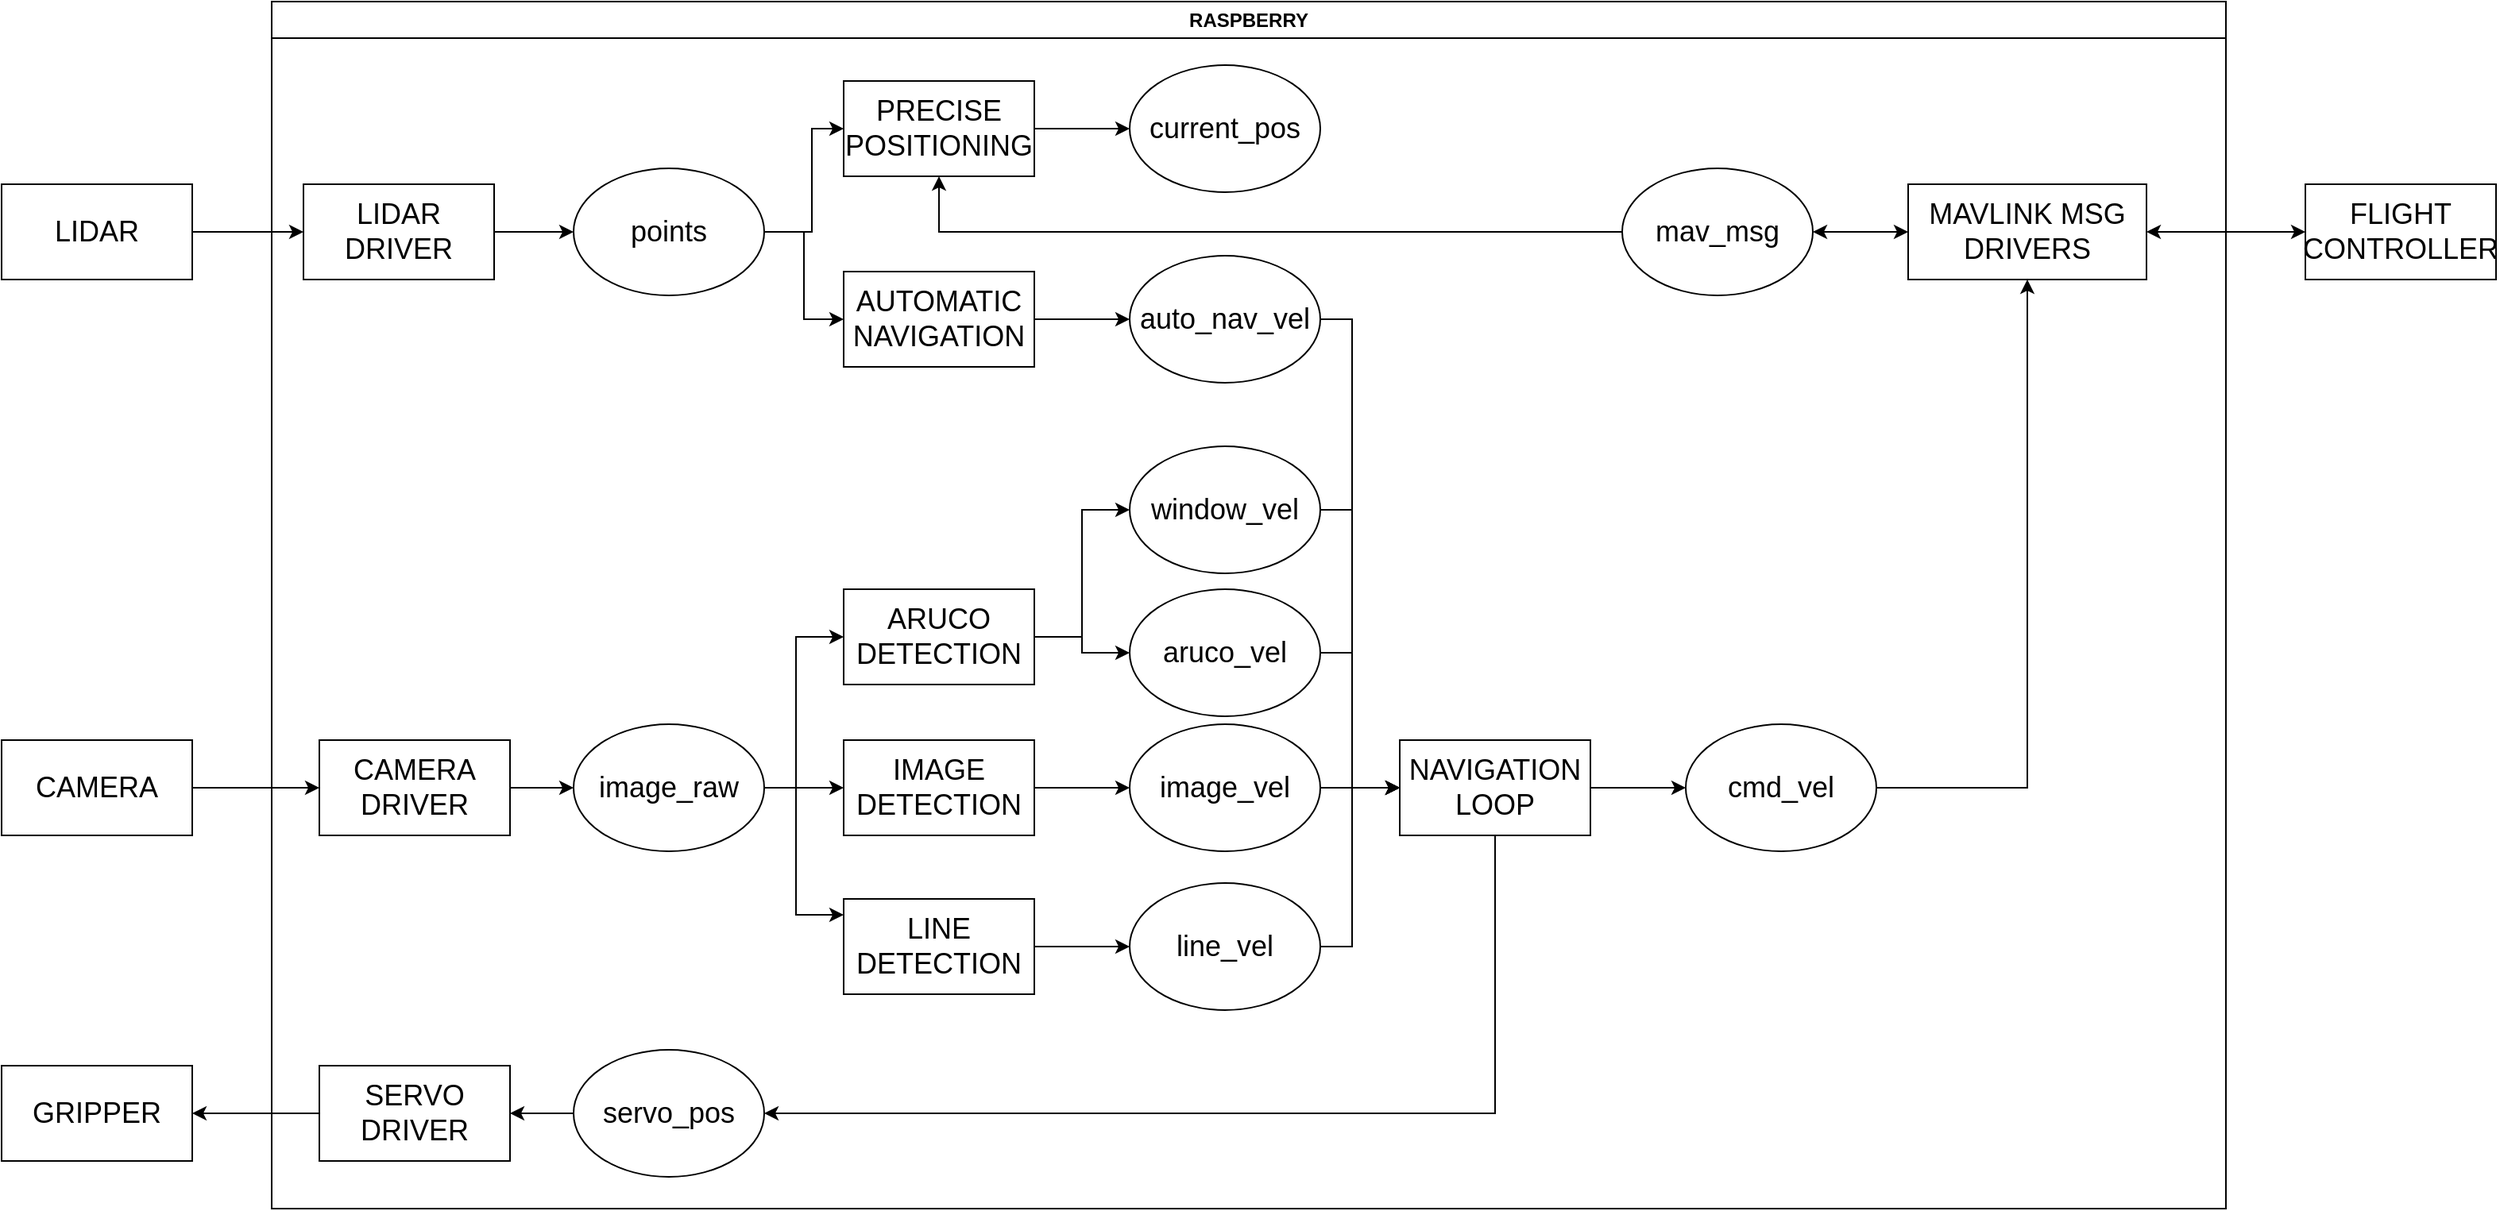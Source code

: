 <mxfile version="25.0.1">
  <diagram id="kgpKYQtTHZ0yAKxKKP6v" name="Page-1">
    <mxGraphModel dx="2476" dy="1271" grid="1" gridSize="10" guides="1" tooltips="1" connect="1" arrows="1" fold="1" page="1" pageScale="1" pageWidth="850" pageHeight="1100" math="0" shadow="0">
      <root>
        <mxCell id="0" />
        <mxCell id="1" parent="0" />
        <mxCell id="o6VZL_QBVWnj5fEu_uwG-7" value="RASPBERRY" style="swimlane;whiteSpace=wrap;html=1;movable=1;resizable=1;rotatable=1;deletable=1;editable=1;locked=0;connectable=1;" parent="1" vertex="1">
          <mxGeometry x="250" y="60" width="1230" height="760" as="geometry" />
        </mxCell>
        <mxCell id="o6VZL_QBVWnj5fEu_uwG-21" style="edgeStyle=orthogonalEdgeStyle;rounded=0;orthogonalLoop=1;jettySize=auto;html=1;" parent="o6VZL_QBVWnj5fEu_uwG-7" source="o6VZL_QBVWnj5fEu_uwG-8" target="o6VZL_QBVWnj5fEu_uwG-15" edge="1">
          <mxGeometry relative="1" as="geometry" />
        </mxCell>
        <mxCell id="o6VZL_QBVWnj5fEu_uwG-8" value="LIDAR DRIVER" style="rounded=0;whiteSpace=wrap;html=1;fontSize=18;" parent="o6VZL_QBVWnj5fEu_uwG-7" vertex="1">
          <mxGeometry x="20" y="115" width="120" height="60" as="geometry" />
        </mxCell>
        <mxCell id="o6VZL_QBVWnj5fEu_uwG-32" style="edgeStyle=orthogonalEdgeStyle;rounded=0;orthogonalLoop=1;jettySize=auto;html=1;" parent="o6VZL_QBVWnj5fEu_uwG-7" source="o6VZL_QBVWnj5fEu_uwG-15" target="o6VZL_QBVWnj5fEu_uwG-27" edge="1">
          <mxGeometry relative="1" as="geometry">
            <Array as="points">
              <mxPoint x="340" y="145" />
              <mxPoint x="340" y="80" />
            </Array>
          </mxGeometry>
        </mxCell>
        <mxCell id="0PYQPBnco-dMHcLCZX4b-3" style="edgeStyle=orthogonalEdgeStyle;rounded=0;orthogonalLoop=1;jettySize=auto;html=1;" edge="1" parent="o6VZL_QBVWnj5fEu_uwG-7" source="o6VZL_QBVWnj5fEu_uwG-15" target="o6VZL_QBVWnj5fEu_uwG-23">
          <mxGeometry relative="1" as="geometry" />
        </mxCell>
        <mxCell id="o6VZL_QBVWnj5fEu_uwG-15" value="&lt;font&gt;points&lt;/font&gt;" style="ellipse;whiteSpace=wrap;html=1;fontSize=18;" parent="o6VZL_QBVWnj5fEu_uwG-7" vertex="1">
          <mxGeometry x="190" y="105" width="120" height="80" as="geometry" />
        </mxCell>
        <mxCell id="o6VZL_QBVWnj5fEu_uwG-58" style="edgeStyle=orthogonalEdgeStyle;rounded=0;orthogonalLoop=1;jettySize=auto;html=1;" parent="o6VZL_QBVWnj5fEu_uwG-7" source="o6VZL_QBVWnj5fEu_uwG-23" target="o6VZL_QBVWnj5fEu_uwG-57" edge="1">
          <mxGeometry relative="1" as="geometry" />
        </mxCell>
        <mxCell id="o6VZL_QBVWnj5fEu_uwG-23" value="AUTOMATIC NAVIGATION" style="rounded=0;whiteSpace=wrap;html=1;fontSize=18;" parent="o6VZL_QBVWnj5fEu_uwG-7" vertex="1">
          <mxGeometry x="360" y="170" width="120" height="60" as="geometry" />
        </mxCell>
        <mxCell id="o6VZL_QBVWnj5fEu_uwG-66" style="edgeStyle=orthogonalEdgeStyle;rounded=0;orthogonalLoop=1;jettySize=auto;html=1;" parent="o6VZL_QBVWnj5fEu_uwG-7" source="o6VZL_QBVWnj5fEu_uwG-27" target="o6VZL_QBVWnj5fEu_uwG-65" edge="1">
          <mxGeometry relative="1" as="geometry" />
        </mxCell>
        <mxCell id="o6VZL_QBVWnj5fEu_uwG-27" value="PRECISE POSITIONING" style="rounded=0;whiteSpace=wrap;html=1;fontSize=18;" parent="o6VZL_QBVWnj5fEu_uwG-7" vertex="1">
          <mxGeometry x="360" y="50" width="120" height="60" as="geometry" />
        </mxCell>
        <mxCell id="o6VZL_QBVWnj5fEu_uwG-28" value="MAVLINK MSG DRIVERS" style="rounded=0;whiteSpace=wrap;html=1;fontSize=18;" parent="o6VZL_QBVWnj5fEu_uwG-7" vertex="1">
          <mxGeometry x="1030" y="115" width="150" height="60" as="geometry" />
        </mxCell>
        <mxCell id="o6VZL_QBVWnj5fEu_uwG-35" style="edgeStyle=orthogonalEdgeStyle;rounded=0;orthogonalLoop=1;jettySize=auto;html=1;startArrow=classic;startFill=1;" parent="o6VZL_QBVWnj5fEu_uwG-7" source="o6VZL_QBVWnj5fEu_uwG-33" target="o6VZL_QBVWnj5fEu_uwG-28" edge="1">
          <mxGeometry relative="1" as="geometry" />
        </mxCell>
        <mxCell id="o6VZL_QBVWnj5fEu_uwG-36" style="edgeStyle=orthogonalEdgeStyle;rounded=0;orthogonalLoop=1;jettySize=auto;html=1;" parent="o6VZL_QBVWnj5fEu_uwG-7" source="o6VZL_QBVWnj5fEu_uwG-33" target="o6VZL_QBVWnj5fEu_uwG-27" edge="1">
          <mxGeometry relative="1" as="geometry">
            <Array as="points">
              <mxPoint x="420" y="145" />
            </Array>
          </mxGeometry>
        </mxCell>
        <mxCell id="o6VZL_QBVWnj5fEu_uwG-33" value="&lt;font&gt;mav_msg&lt;/font&gt;" style="ellipse;whiteSpace=wrap;html=1;fontSize=18;" parent="o6VZL_QBVWnj5fEu_uwG-7" vertex="1">
          <mxGeometry x="850" y="105" width="120" height="80" as="geometry" />
        </mxCell>
        <mxCell id="o6VZL_QBVWnj5fEu_uwG-50" style="edgeStyle=orthogonalEdgeStyle;rounded=0;orthogonalLoop=1;jettySize=auto;html=1;" parent="o6VZL_QBVWnj5fEu_uwG-7" source="o6VZL_QBVWnj5fEu_uwG-38" target="o6VZL_QBVWnj5fEu_uwG-47" edge="1">
          <mxGeometry relative="1" as="geometry">
            <Array as="points">
              <mxPoint x="510" y="400" />
              <mxPoint x="510" y="410" />
            </Array>
          </mxGeometry>
        </mxCell>
        <mxCell id="0PYQPBnco-dMHcLCZX4b-5" style="edgeStyle=orthogonalEdgeStyle;rounded=0;orthogonalLoop=1;jettySize=auto;html=1;" edge="1" parent="o6VZL_QBVWnj5fEu_uwG-7" source="o6VZL_QBVWnj5fEu_uwG-38" target="0PYQPBnco-dMHcLCZX4b-4">
          <mxGeometry relative="1" as="geometry">
            <Array as="points">
              <mxPoint x="510" y="400" />
              <mxPoint x="510" y="320" />
            </Array>
          </mxGeometry>
        </mxCell>
        <mxCell id="o6VZL_QBVWnj5fEu_uwG-38" value="ARUCO DETECTION" style="rounded=0;whiteSpace=wrap;html=1;fontSize=18;" parent="o6VZL_QBVWnj5fEu_uwG-7" vertex="1">
          <mxGeometry x="360" y="370" width="120" height="60" as="geometry" />
        </mxCell>
        <mxCell id="o6VZL_QBVWnj5fEu_uwG-51" style="edgeStyle=orthogonalEdgeStyle;rounded=0;orthogonalLoop=1;jettySize=auto;html=1;" parent="o6VZL_QBVWnj5fEu_uwG-7" source="o6VZL_QBVWnj5fEu_uwG-39" target="o6VZL_QBVWnj5fEu_uwG-48" edge="1">
          <mxGeometry relative="1" as="geometry" />
        </mxCell>
        <mxCell id="o6VZL_QBVWnj5fEu_uwG-39" value="IMAGE DETECTION" style="rounded=0;whiteSpace=wrap;html=1;fontSize=18;" parent="o6VZL_QBVWnj5fEu_uwG-7" vertex="1">
          <mxGeometry x="360" y="465" width="120" height="60" as="geometry" />
        </mxCell>
        <mxCell id="o6VZL_QBVWnj5fEu_uwG-52" style="edgeStyle=orthogonalEdgeStyle;rounded=0;orthogonalLoop=1;jettySize=auto;html=1;" parent="o6VZL_QBVWnj5fEu_uwG-7" source="o6VZL_QBVWnj5fEu_uwG-40" target="o6VZL_QBVWnj5fEu_uwG-49" edge="1">
          <mxGeometry relative="1" as="geometry" />
        </mxCell>
        <mxCell id="o6VZL_QBVWnj5fEu_uwG-40" value="LINE DETECTION" style="rounded=0;whiteSpace=wrap;html=1;fontSize=18;" parent="o6VZL_QBVWnj5fEu_uwG-7" vertex="1">
          <mxGeometry x="360" y="565" width="120" height="60" as="geometry" />
        </mxCell>
        <mxCell id="o6VZL_QBVWnj5fEu_uwG-10" value="SERVO DRIVER" style="rounded=0;whiteSpace=wrap;html=1;fontSize=18;" parent="o6VZL_QBVWnj5fEu_uwG-7" vertex="1">
          <mxGeometry x="30" y="670" width="120" height="60" as="geometry" />
        </mxCell>
        <mxCell id="o6VZL_QBVWnj5fEu_uwG-19" style="edgeStyle=orthogonalEdgeStyle;rounded=0;orthogonalLoop=1;jettySize=auto;html=1;" parent="o6VZL_QBVWnj5fEu_uwG-7" source="o6VZL_QBVWnj5fEu_uwG-17" target="o6VZL_QBVWnj5fEu_uwG-10" edge="1">
          <mxGeometry relative="1" as="geometry" />
        </mxCell>
        <mxCell id="o6VZL_QBVWnj5fEu_uwG-17" value="&lt;font&gt;servo_pos&lt;/font&gt;" style="ellipse;whiteSpace=wrap;html=1;fontSize=18;" parent="o6VZL_QBVWnj5fEu_uwG-7" vertex="1">
          <mxGeometry x="190" y="660" width="120" height="80" as="geometry" />
        </mxCell>
        <mxCell id="o6VZL_QBVWnj5fEu_uwG-22" style="edgeStyle=orthogonalEdgeStyle;rounded=0;orthogonalLoop=1;jettySize=auto;html=1;" parent="o6VZL_QBVWnj5fEu_uwG-7" source="o6VZL_QBVWnj5fEu_uwG-9" target="o6VZL_QBVWnj5fEu_uwG-16" edge="1">
          <mxGeometry relative="1" as="geometry" />
        </mxCell>
        <mxCell id="o6VZL_QBVWnj5fEu_uwG-9" value="CAMERA DRIVER" style="rounded=0;whiteSpace=wrap;html=1;fontSize=18;" parent="o6VZL_QBVWnj5fEu_uwG-7" vertex="1">
          <mxGeometry x="30" y="465" width="120" height="60" as="geometry" />
        </mxCell>
        <mxCell id="o6VZL_QBVWnj5fEu_uwG-44" style="edgeStyle=orthogonalEdgeStyle;rounded=0;orthogonalLoop=1;jettySize=auto;html=1;" parent="o6VZL_QBVWnj5fEu_uwG-7" source="o6VZL_QBVWnj5fEu_uwG-16" target="o6VZL_QBVWnj5fEu_uwG-38" edge="1">
          <mxGeometry relative="1" as="geometry">
            <Array as="points">
              <mxPoint x="330" y="495" />
              <mxPoint x="330" y="400" />
            </Array>
          </mxGeometry>
        </mxCell>
        <mxCell id="o6VZL_QBVWnj5fEu_uwG-45" style="edgeStyle=orthogonalEdgeStyle;rounded=0;orthogonalLoop=1;jettySize=auto;html=1;" parent="o6VZL_QBVWnj5fEu_uwG-7" source="o6VZL_QBVWnj5fEu_uwG-16" target="o6VZL_QBVWnj5fEu_uwG-39" edge="1">
          <mxGeometry relative="1" as="geometry" />
        </mxCell>
        <mxCell id="o6VZL_QBVWnj5fEu_uwG-46" style="edgeStyle=orthogonalEdgeStyle;rounded=0;orthogonalLoop=1;jettySize=auto;html=1;" parent="o6VZL_QBVWnj5fEu_uwG-7" source="o6VZL_QBVWnj5fEu_uwG-16" target="o6VZL_QBVWnj5fEu_uwG-40" edge="1">
          <mxGeometry relative="1" as="geometry">
            <Array as="points">
              <mxPoint x="330" y="495" />
              <mxPoint x="330" y="575" />
            </Array>
          </mxGeometry>
        </mxCell>
        <mxCell id="o6VZL_QBVWnj5fEu_uwG-16" value="&lt;font&gt;image_raw&lt;/font&gt;" style="ellipse;whiteSpace=wrap;html=1;fontSize=18;" parent="o6VZL_QBVWnj5fEu_uwG-7" vertex="1">
          <mxGeometry x="190" y="455" width="120" height="80" as="geometry" />
        </mxCell>
        <mxCell id="0PYQPBnco-dMHcLCZX4b-6" style="edgeStyle=orthogonalEdgeStyle;rounded=0;orthogonalLoop=1;jettySize=auto;html=1;" edge="1" parent="o6VZL_QBVWnj5fEu_uwG-7" source="o6VZL_QBVWnj5fEu_uwG-47" target="o6VZL_QBVWnj5fEu_uwG-53">
          <mxGeometry relative="1" as="geometry">
            <Array as="points">
              <mxPoint x="680" y="410" />
              <mxPoint x="680" y="495" />
            </Array>
          </mxGeometry>
        </mxCell>
        <mxCell id="o6VZL_QBVWnj5fEu_uwG-47" value="&lt;font&gt;aruco_vel&lt;/font&gt;" style="ellipse;whiteSpace=wrap;html=1;fontSize=18;" parent="o6VZL_QBVWnj5fEu_uwG-7" vertex="1">
          <mxGeometry x="540" y="370" width="120" height="80" as="geometry" />
        </mxCell>
        <mxCell id="o6VZL_QBVWnj5fEu_uwG-54" style="edgeStyle=orthogonalEdgeStyle;rounded=0;orthogonalLoop=1;jettySize=auto;html=1;" parent="o6VZL_QBVWnj5fEu_uwG-7" source="o6VZL_QBVWnj5fEu_uwG-48" target="o6VZL_QBVWnj5fEu_uwG-53" edge="1">
          <mxGeometry relative="1" as="geometry" />
        </mxCell>
        <mxCell id="o6VZL_QBVWnj5fEu_uwG-48" value="&lt;font&gt;image_vel&lt;/font&gt;" style="ellipse;whiteSpace=wrap;html=1;fontSize=18;" parent="o6VZL_QBVWnj5fEu_uwG-7" vertex="1">
          <mxGeometry x="540" y="455" width="120" height="80" as="geometry" />
        </mxCell>
        <mxCell id="o6VZL_QBVWnj5fEu_uwG-56" style="edgeStyle=orthogonalEdgeStyle;rounded=0;orthogonalLoop=1;jettySize=auto;html=1;" parent="o6VZL_QBVWnj5fEu_uwG-7" source="o6VZL_QBVWnj5fEu_uwG-49" target="o6VZL_QBVWnj5fEu_uwG-53" edge="1">
          <mxGeometry relative="1" as="geometry">
            <Array as="points">
              <mxPoint x="680" y="595" />
              <mxPoint x="680" y="495" />
            </Array>
          </mxGeometry>
        </mxCell>
        <mxCell id="o6VZL_QBVWnj5fEu_uwG-49" value="&lt;font&gt;line_vel&lt;/font&gt;" style="ellipse;whiteSpace=wrap;html=1;fontSize=18;" parent="o6VZL_QBVWnj5fEu_uwG-7" vertex="1">
          <mxGeometry x="540" y="555" width="120" height="80" as="geometry" />
        </mxCell>
        <mxCell id="o6VZL_QBVWnj5fEu_uwG-61" style="edgeStyle=orthogonalEdgeStyle;rounded=0;orthogonalLoop=1;jettySize=auto;html=1;" parent="o6VZL_QBVWnj5fEu_uwG-7" source="o6VZL_QBVWnj5fEu_uwG-53" target="o6VZL_QBVWnj5fEu_uwG-60" edge="1">
          <mxGeometry relative="1" as="geometry" />
        </mxCell>
        <mxCell id="0PYQPBnco-dMHcLCZX4b-2" style="edgeStyle=orthogonalEdgeStyle;rounded=0;orthogonalLoop=1;jettySize=auto;html=1;" edge="1" parent="o6VZL_QBVWnj5fEu_uwG-7" source="o6VZL_QBVWnj5fEu_uwG-53" target="o6VZL_QBVWnj5fEu_uwG-17">
          <mxGeometry relative="1" as="geometry">
            <Array as="points">
              <mxPoint x="770" y="700" />
            </Array>
          </mxGeometry>
        </mxCell>
        <mxCell id="o6VZL_QBVWnj5fEu_uwG-53" value="NAVIGATION LOOP" style="rounded=0;whiteSpace=wrap;html=1;fontSize=18;" parent="o6VZL_QBVWnj5fEu_uwG-7" vertex="1">
          <mxGeometry x="710" y="465" width="120" height="60" as="geometry" />
        </mxCell>
        <mxCell id="0PYQPBnco-dMHcLCZX4b-9" style="edgeStyle=orthogonalEdgeStyle;rounded=0;orthogonalLoop=1;jettySize=auto;html=1;" edge="1" parent="o6VZL_QBVWnj5fEu_uwG-7" source="o6VZL_QBVWnj5fEu_uwG-57" target="o6VZL_QBVWnj5fEu_uwG-53">
          <mxGeometry relative="1" as="geometry">
            <Array as="points">
              <mxPoint x="680" y="200" />
              <mxPoint x="680" y="495" />
            </Array>
          </mxGeometry>
        </mxCell>
        <mxCell id="o6VZL_QBVWnj5fEu_uwG-57" value="auto_nav_vel" style="ellipse;whiteSpace=wrap;html=1;fontSize=18;" parent="o6VZL_QBVWnj5fEu_uwG-7" vertex="1">
          <mxGeometry x="540" y="160" width="120" height="80" as="geometry" />
        </mxCell>
        <mxCell id="o6VZL_QBVWnj5fEu_uwG-62" style="edgeStyle=orthogonalEdgeStyle;rounded=0;orthogonalLoop=1;jettySize=auto;html=1;" parent="o6VZL_QBVWnj5fEu_uwG-7" source="o6VZL_QBVWnj5fEu_uwG-60" target="o6VZL_QBVWnj5fEu_uwG-28" edge="1">
          <mxGeometry relative="1" as="geometry" />
        </mxCell>
        <mxCell id="o6VZL_QBVWnj5fEu_uwG-60" value="cmd_vel" style="ellipse;whiteSpace=wrap;html=1;fontSize=18;" parent="o6VZL_QBVWnj5fEu_uwG-7" vertex="1">
          <mxGeometry x="890" y="455" width="120" height="80" as="geometry" />
        </mxCell>
        <mxCell id="o6VZL_QBVWnj5fEu_uwG-65" value="&lt;font&gt;current_pos&lt;/font&gt;" style="ellipse;whiteSpace=wrap;html=1;fontSize=18;" parent="o6VZL_QBVWnj5fEu_uwG-7" vertex="1">
          <mxGeometry x="540" y="40" width="120" height="80" as="geometry" />
        </mxCell>
        <mxCell id="0PYQPBnco-dMHcLCZX4b-7" style="edgeStyle=orthogonalEdgeStyle;rounded=0;orthogonalLoop=1;jettySize=auto;html=1;" edge="1" parent="o6VZL_QBVWnj5fEu_uwG-7" source="0PYQPBnco-dMHcLCZX4b-4" target="o6VZL_QBVWnj5fEu_uwG-53">
          <mxGeometry relative="1" as="geometry">
            <Array as="points">
              <mxPoint x="680" y="320" />
              <mxPoint x="680" y="495" />
            </Array>
          </mxGeometry>
        </mxCell>
        <mxCell id="0PYQPBnco-dMHcLCZX4b-4" value="&lt;font&gt;window_vel&lt;/font&gt;" style="ellipse;whiteSpace=wrap;html=1;fontSize=18;" vertex="1" parent="o6VZL_QBVWnj5fEu_uwG-7">
          <mxGeometry x="540" y="280" width="120" height="80" as="geometry" />
        </mxCell>
        <mxCell id="o6VZL_QBVWnj5fEu_uwG-11" style="edgeStyle=orthogonalEdgeStyle;rounded=0;orthogonalLoop=1;jettySize=auto;html=1;" parent="1" source="o6VZL_QBVWnj5fEu_uwG-2" target="o6VZL_QBVWnj5fEu_uwG-8" edge="1">
          <mxGeometry relative="1" as="geometry" />
        </mxCell>
        <mxCell id="o6VZL_QBVWnj5fEu_uwG-2" value="LIDAR" style="rounded=0;whiteSpace=wrap;html=1;fontSize=18;" parent="1" vertex="1">
          <mxGeometry x="80" y="175" width="120" height="60" as="geometry" />
        </mxCell>
        <mxCell id="o6VZL_QBVWnj5fEu_uwG-6" value="FLIGHT CONTROLLER" style="rounded=0;whiteSpace=wrap;html=1;fontSize=18;" parent="1" vertex="1">
          <mxGeometry x="1530" y="175" width="120" height="60" as="geometry" />
        </mxCell>
        <mxCell id="o6VZL_QBVWnj5fEu_uwG-29" style="edgeStyle=orthogonalEdgeStyle;rounded=0;orthogonalLoop=1;jettySize=auto;html=1;startArrow=classic;startFill=1;" parent="1" source="o6VZL_QBVWnj5fEu_uwG-28" target="o6VZL_QBVWnj5fEu_uwG-6" edge="1">
          <mxGeometry relative="1" as="geometry" />
        </mxCell>
        <mxCell id="o6VZL_QBVWnj5fEu_uwG-3" value="CAMERA" style="rounded=0;whiteSpace=wrap;html=1;fontSize=18;" parent="1" vertex="1">
          <mxGeometry x="80" y="525" width="120" height="60" as="geometry" />
        </mxCell>
        <mxCell id="o6VZL_QBVWnj5fEu_uwG-12" style="edgeStyle=orthogonalEdgeStyle;rounded=0;orthogonalLoop=1;jettySize=auto;html=1;" parent="1" source="o6VZL_QBVWnj5fEu_uwG-3" target="o6VZL_QBVWnj5fEu_uwG-9" edge="1">
          <mxGeometry relative="1" as="geometry" />
        </mxCell>
        <mxCell id="o6VZL_QBVWnj5fEu_uwG-4" value="GRIPPER" style="rounded=0;whiteSpace=wrap;html=1;fontSize=18;" parent="1" vertex="1">
          <mxGeometry x="80" y="730" width="120" height="60" as="geometry" />
        </mxCell>
        <mxCell id="o6VZL_QBVWnj5fEu_uwG-20" style="edgeStyle=orthogonalEdgeStyle;rounded=0;orthogonalLoop=1;jettySize=auto;html=1;" parent="1" source="o6VZL_QBVWnj5fEu_uwG-10" target="o6VZL_QBVWnj5fEu_uwG-4" edge="1">
          <mxGeometry relative="1" as="geometry" />
        </mxCell>
      </root>
    </mxGraphModel>
  </diagram>
</mxfile>
